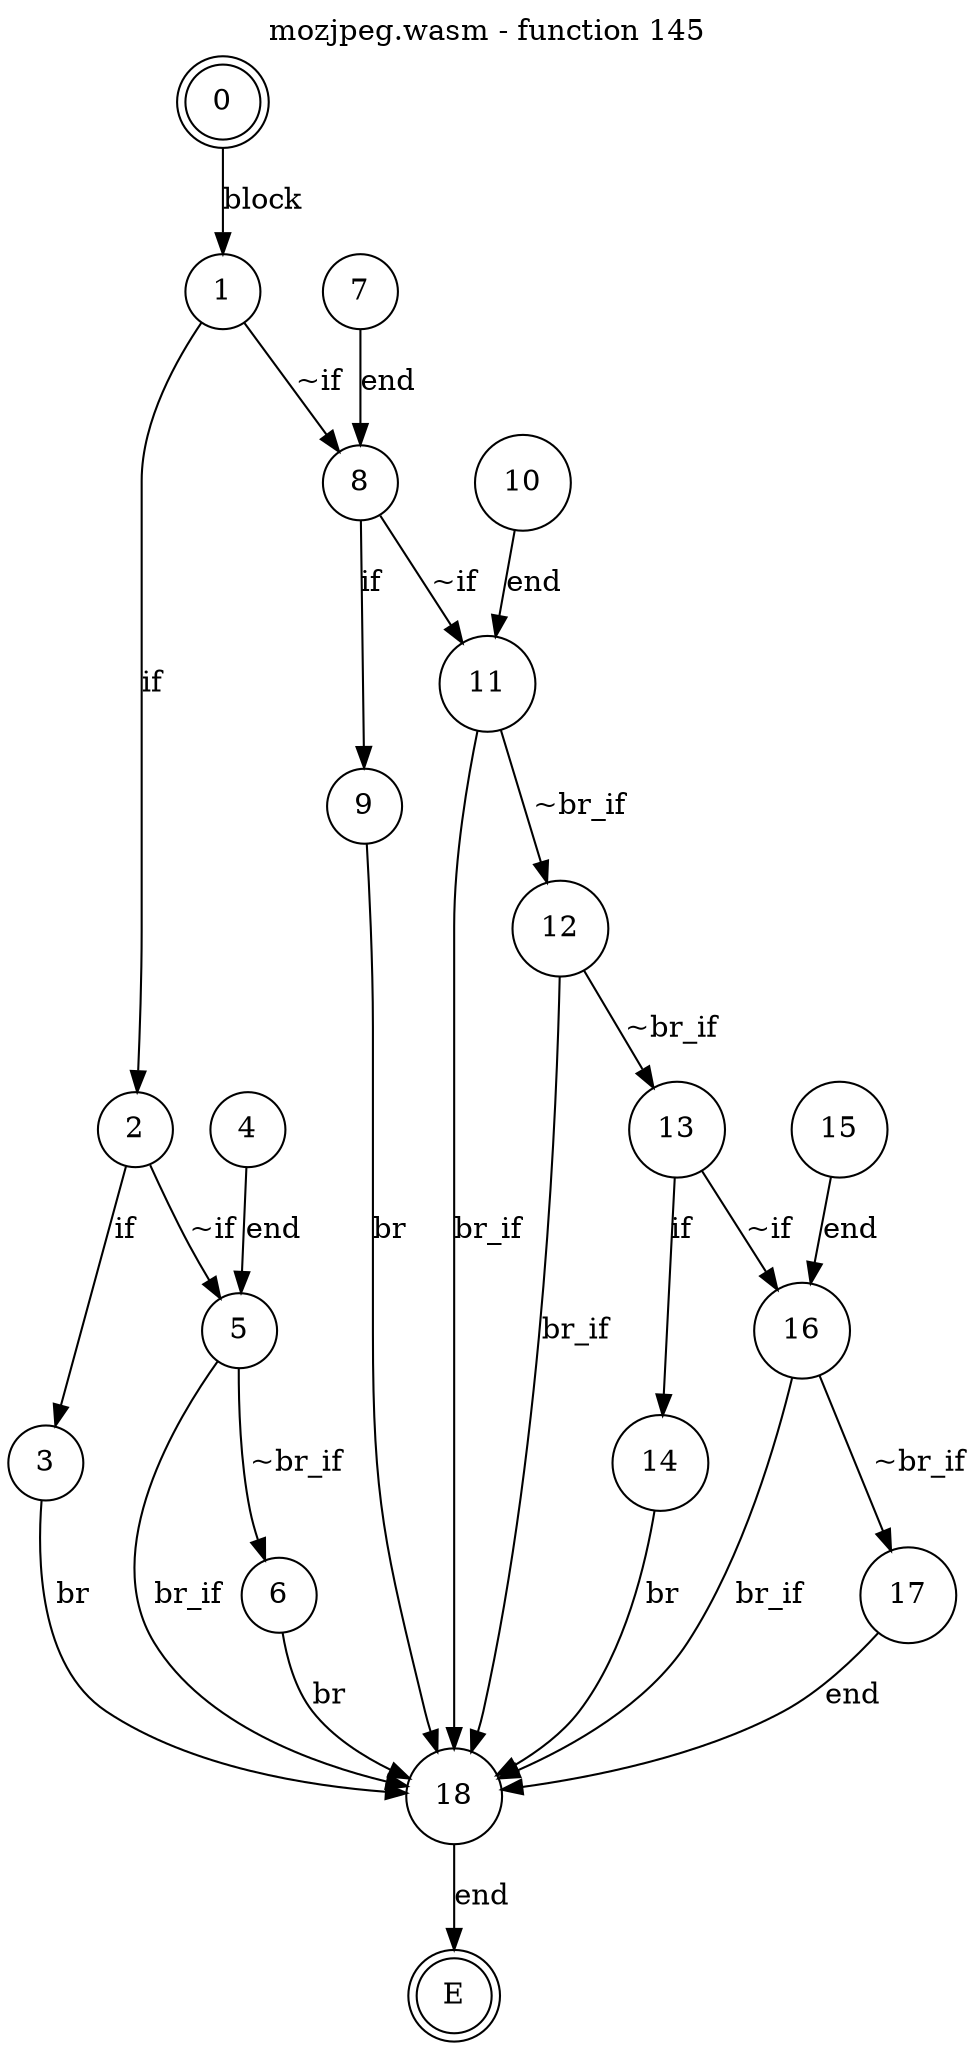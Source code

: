 digraph finite_state_machine {
    label = "mozjpeg.wasm - function 145"
    labelloc =  t
    labelfontsize = 16
    labelfontcolor = black
    labelfontname = "Helvetica"
    node [shape = doublecircle]; 0 E ;
    node [shape = circle];
    0 -> 1[label="block"];
    1 -> 2[label="if"];
    1 -> 8[label="~if"];
    2 -> 3[label="if"];
    2 -> 5[label="~if"];
    3 -> 18[label="br"];
    4 -> 5[label="end"];
    5 -> 6[label="~br_if"];
    5 -> 18[label="br_if"];
    6 -> 18[label="br"];
    7 -> 8[label="end"];
    8 -> 9[label="if"];
    8 -> 11[label="~if"];
    9 -> 18[label="br"];
    10 -> 11[label="end"];
    11 -> 12[label="~br_if"];
    11 -> 18[label="br_if"];
    12 -> 13[label="~br_if"];
    12 -> 18[label="br_if"];
    13 -> 14[label="if"];
    13 -> 16[label="~if"];
    14 -> 18[label="br"];
    15 -> 16[label="end"];
    16 -> 17[label="~br_if"];
    16 -> 18[label="br_if"];
    17 -> 18[label="end"];
    18 -> E[label="end"];
}
